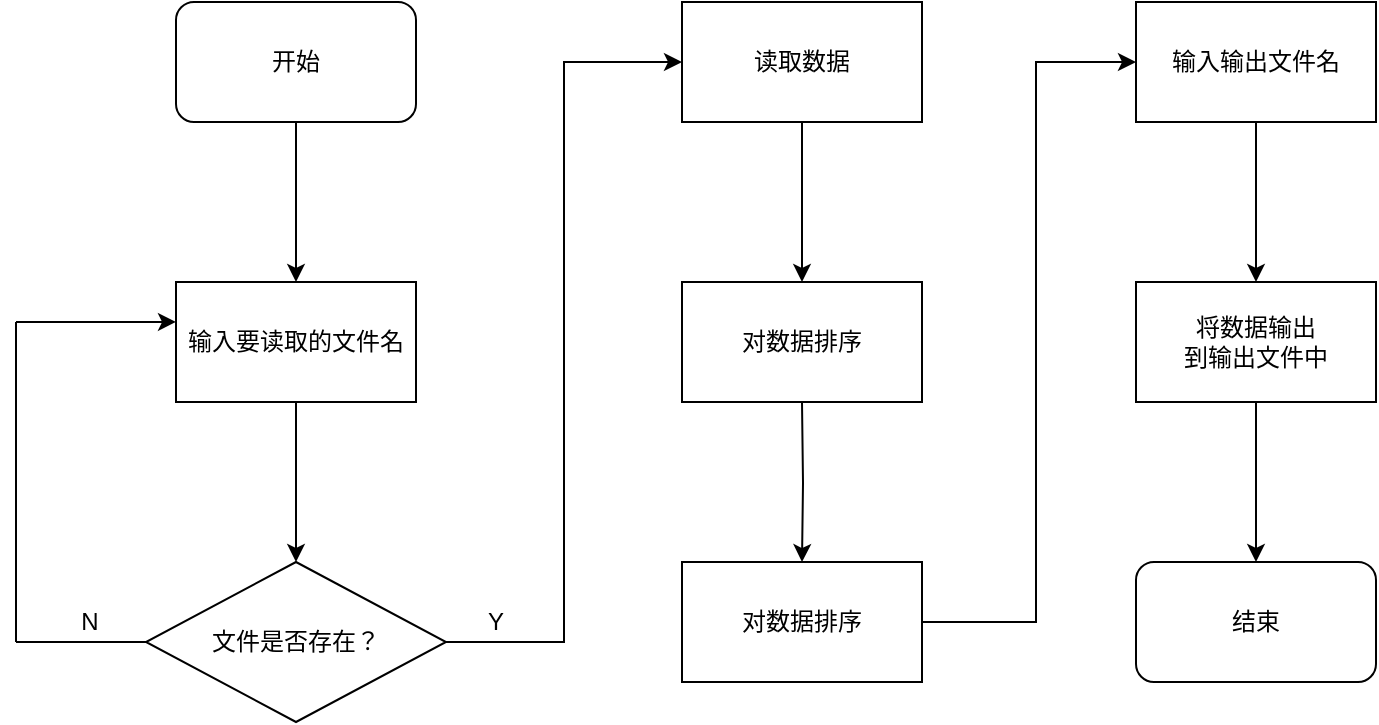 <mxfile version="12.2.4" pages="1"><diagram id="HKrOn7rTwcd_1bVStvpv" name="第 1 页"><mxGraphModel dx="1078" dy="509" grid="1" gridSize="10" guides="1" tooltips="1" connect="1" arrows="1" fold="1" page="1" pageScale="1" pageWidth="827" pageHeight="1169" math="0" shadow="0"><root><mxCell id="0"/><mxCell id="1" parent="0"/><mxCell id="6" value="" style="edgeStyle=orthogonalEdgeStyle;rounded=0;orthogonalLoop=1;jettySize=auto;html=1;" parent="1" source="2" edge="1"><mxGeometry relative="1" as="geometry"><mxPoint x="160" y="160" as="targetPoint"/></mxGeometry></mxCell><mxCell id="2" value="开始" style="rounded=1;whiteSpace=wrap;html=1;" parent="1" vertex="1"><mxGeometry x="100" y="20" width="120" height="60" as="geometry"/></mxCell><mxCell id="9" value="" style="edgeStyle=orthogonalEdgeStyle;rounded=0;orthogonalLoop=1;jettySize=auto;html=1;" parent="1" source="7" edge="1"><mxGeometry relative="1" as="geometry"><mxPoint x="160" y="300" as="targetPoint"/></mxGeometry></mxCell><mxCell id="7" value="输入要读取的文件名" style="rounded=0;whiteSpace=wrap;html=1;" parent="1" vertex="1"><mxGeometry x="100" y="160" width="120" height="60" as="geometry"/></mxCell><mxCell id="20" value="" style="edgeStyle=elbowEdgeStyle;rounded=0;orthogonalLoop=1;jettySize=auto;html=1;entryX=0;entryY=0.5;entryDx=0;entryDy=0;" parent="1" source="10" target="21" edge="1"><mxGeometry relative="1" as="geometry"><mxPoint x="290" y="150" as="targetPoint"/></mxGeometry></mxCell><mxCell id="10" value="文件是否存在？" style="rhombus;whiteSpace=wrap;html=1;" parent="1" vertex="1"><mxGeometry x="85" y="300" width="150" height="80" as="geometry"/></mxCell><mxCell id="13" value="N" style="text;html=1;strokeColor=none;fillColor=none;align=center;verticalAlign=middle;whiteSpace=wrap;rounded=0;" parent="1" vertex="1"><mxGeometry x="37" y="320" width="40" height="20" as="geometry"/></mxCell><mxCell id="15" value="" style="endArrow=none;html=1;entryX=0;entryY=0.5;entryDx=0;entryDy=0;" parent="1" target="10" edge="1"><mxGeometry width="50" height="50" relative="1" as="geometry"><mxPoint x="20" y="340" as="sourcePoint"/><mxPoint x="80" y="400" as="targetPoint"/></mxGeometry></mxCell><mxCell id="16" value="" style="endArrow=none;html=1;" parent="1" edge="1"><mxGeometry width="50" height="50" relative="1" as="geometry"><mxPoint x="20" y="180" as="sourcePoint"/><mxPoint x="20" y="340" as="targetPoint"/></mxGeometry></mxCell><mxCell id="17" value="" style="endArrow=classic;html=1;entryX=0;entryY=0.333;entryDx=0;entryDy=0;entryPerimeter=0;" parent="1" target="7" edge="1"><mxGeometry width="50" height="50" relative="1" as="geometry"><mxPoint x="20" y="180" as="sourcePoint"/><mxPoint x="70" y="400" as="targetPoint"/></mxGeometry></mxCell><mxCell id="18" value="Y" style="text;html=1;strokeColor=none;fillColor=none;align=center;verticalAlign=middle;whiteSpace=wrap;rounded=0;" parent="1" vertex="1"><mxGeometry x="240" y="320" width="40" height="20" as="geometry"/></mxCell><mxCell id="24" value="" style="edgeStyle=orthogonalEdgeStyle;rounded=0;orthogonalLoop=1;jettySize=auto;html=1;" parent="1" target="23" edge="1"><mxGeometry relative="1" as="geometry"><mxPoint x="413" y="220" as="sourcePoint"/></mxGeometry></mxCell><mxCell id="21" value="读取数据" style="rounded=0;whiteSpace=wrap;html=1;" parent="1" vertex="1"><mxGeometry x="353" y="20" width="120" height="60" as="geometry"/></mxCell><mxCell id="26" value="" style="edgeStyle=orthogonalEdgeStyle;rounded=0;orthogonalLoop=1;jettySize=auto;html=1;" parent="1" source="23" target="25" edge="1"><mxGeometry relative="1" as="geometry"><Array as="points"><mxPoint x="530" y="330"/><mxPoint x="530" y="50"/></Array></mxGeometry></mxCell><mxCell id="23" value="对数据排序" style="rounded=0;whiteSpace=wrap;html=1;direction=east;" parent="1" vertex="1"><mxGeometry x="353" y="300" width="120" height="60" as="geometry"/></mxCell><mxCell id="32" value="对数据排序" style="rounded=0;whiteSpace=wrap;html=1;direction=east;" parent="1" vertex="1"><mxGeometry x="353" y="160" width="120" height="60" as="geometry"/></mxCell><mxCell id="28" value="" style="edgeStyle=orthogonalEdgeStyle;rounded=0;orthogonalLoop=1;jettySize=auto;html=1;" parent="1" source="25" target="27" edge="1"><mxGeometry relative="1" as="geometry"/></mxCell><mxCell id="25" value="输入输出文件名" style="rounded=0;whiteSpace=wrap;html=1;direction=east;" parent="1" vertex="1"><mxGeometry x="580" y="20" width="120" height="60" as="geometry"/></mxCell><mxCell id="30" value="" style="edgeStyle=orthogonalEdgeStyle;rounded=0;orthogonalLoop=1;jettySize=auto;html=1;" parent="1" source="27" edge="1"><mxGeometry relative="1" as="geometry"><mxPoint x="640" y="300" as="targetPoint"/></mxGeometry></mxCell><mxCell id="27" value="将数据输出&lt;br&gt;到输出文件中" style="rounded=0;whiteSpace=wrap;html=1;direction=east;" parent="1" vertex="1"><mxGeometry x="580" y="160" width="120" height="60" as="geometry"/></mxCell><mxCell id="31" value="结束" style="rounded=1;whiteSpace=wrap;html=1;direction=east;" parent="1" vertex="1"><mxGeometry x="580" y="300" width="120" height="60" as="geometry"/></mxCell><mxCell id="34" value="" style="endArrow=classic;html=1;entryX=0.5;entryY=0;entryDx=0;entryDy=0;exitX=0.5;exitY=1;exitDx=0;exitDy=0;" parent="1" source="21" target="32" edge="1"><mxGeometry width="50" height="50" relative="1" as="geometry"><mxPoint x="10" y="450" as="sourcePoint"/><mxPoint x="60" y="400" as="targetPoint"/></mxGeometry></mxCell></root></mxGraphModel></diagram></mxfile>
